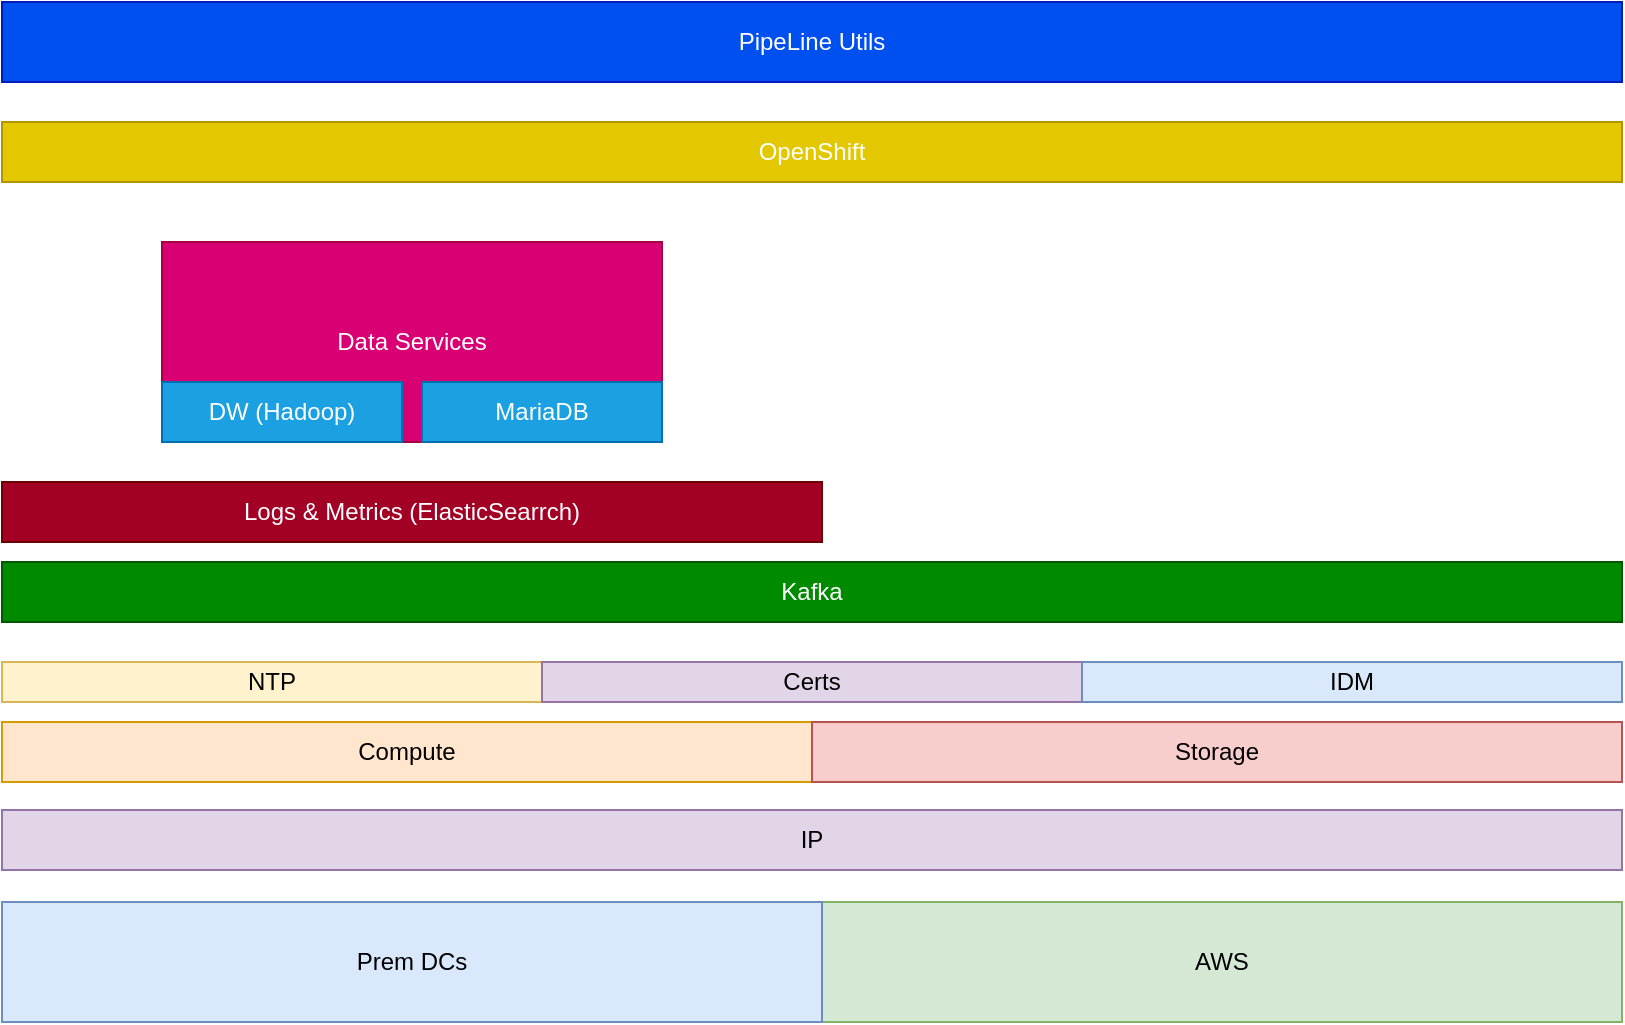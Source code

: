<mxfile version="12.7.9" type="github">
  <diagram id="1hvf30knHtHd0G60Kxaw" name="Page-1">
    <mxGraphModel dx="1049" dy="843" grid="1" gridSize="10" guides="1" tooltips="1" connect="1" arrows="1" fold="1" page="1" pageScale="1" pageWidth="1600" pageHeight="900" math="0" shadow="0">
      <root>
        <mxCell id="0" />
        <mxCell id="1" parent="0" />
        <mxCell id="hvVxMy97vC2q0iyTgO3b-6" value="OpenShift" style="rounded=0;whiteSpace=wrap;html=1;fillColor=#e3c800;strokeColor=#B09500;fontColor=#ffffff;" vertex="1" parent="1">
          <mxGeometry x="430" y="190" width="810" height="30" as="geometry" />
        </mxCell>
        <mxCell id="hvVxMy97vC2q0iyTgO3b-7" value="Kafka" style="rounded=0;whiteSpace=wrap;html=1;fillColor=#008a00;strokeColor=#005700;fontColor=#ffffff;" vertex="1" parent="1">
          <mxGeometry x="430" y="410" width="810" height="30" as="geometry" />
        </mxCell>
        <mxCell id="hvVxMy97vC2q0iyTgO3b-11" value="PipeLine Utils" style="rounded=0;whiteSpace=wrap;html=1;fillColor=#0050ef;strokeColor=#001DBC;fontColor=#ffffff;" vertex="1" parent="1">
          <mxGeometry x="430" y="130" width="810" height="40" as="geometry" />
        </mxCell>
        <mxCell id="hvVxMy97vC2q0iyTgO3b-12" value="Logs &amp;amp; Metrics (ElasticSearrch)" style="rounded=0;whiteSpace=wrap;html=1;fillColor=#a20025;strokeColor=#6F0000;fontColor=#ffffff;" vertex="1" parent="1">
          <mxGeometry x="430" y="370" width="410" height="30" as="geometry" />
        </mxCell>
        <mxCell id="hvVxMy97vC2q0iyTgO3b-19" value="" style="group" vertex="1" connectable="0" parent="1">
          <mxGeometry x="430" y="490" width="810" height="30" as="geometry" />
        </mxCell>
        <mxCell id="hvVxMy97vC2q0iyTgO3b-17" value="Compute" style="rounded=0;whiteSpace=wrap;html=1;fillColor=#ffe6cc;strokeColor=#d79b00;" vertex="1" parent="hvVxMy97vC2q0iyTgO3b-19">
          <mxGeometry width="405" height="30.0" as="geometry" />
        </mxCell>
        <mxCell id="hvVxMy97vC2q0iyTgO3b-18" value="Storage" style="rounded=0;whiteSpace=wrap;html=1;fillColor=#f8cecc;strokeColor=#b85450;" vertex="1" parent="hvVxMy97vC2q0iyTgO3b-19">
          <mxGeometry x="405" width="405" height="30.0" as="geometry" />
        </mxCell>
        <mxCell id="hvVxMy97vC2q0iyTgO3b-25" value="" style="group" vertex="1" connectable="0" parent="1">
          <mxGeometry x="430" y="460" width="810" height="20" as="geometry" />
        </mxCell>
        <mxCell id="hvVxMy97vC2q0iyTgO3b-21" value="NTP" style="rounded=0;whiteSpace=wrap;html=1;fillColor=#fff2cc;strokeColor=#d6b656;" vertex="1" parent="hvVxMy97vC2q0iyTgO3b-25">
          <mxGeometry width="270.005" height="20" as="geometry" />
        </mxCell>
        <mxCell id="hvVxMy97vC2q0iyTgO3b-22" value="Certs" style="rounded=0;whiteSpace=wrap;html=1;fillColor=#e1d5e7;strokeColor=#9673a6;" vertex="1" parent="hvVxMy97vC2q0iyTgO3b-25">
          <mxGeometry x="270.0" width="270.0" height="20" as="geometry" />
        </mxCell>
        <mxCell id="hvVxMy97vC2q0iyTgO3b-24" value="IDM" style="rounded=0;whiteSpace=wrap;html=1;fillColor=#dae8fc;strokeColor=#6c8ebf;" vertex="1" parent="hvVxMy97vC2q0iyTgO3b-25">
          <mxGeometry x="540.0" width="270.0" height="20" as="geometry" />
        </mxCell>
        <mxCell id="hvVxMy97vC2q0iyTgO3b-27" value="AWS" style="rounded=0;whiteSpace=wrap;html=1;fillColor=#d5e8d4;strokeColor=#82b366;" vertex="1" parent="1">
          <mxGeometry x="840" y="580" width="400" height="60" as="geometry" />
        </mxCell>
        <mxCell id="hvVxMy97vC2q0iyTgO3b-28" value="Prem DCs" style="rounded=0;whiteSpace=wrap;html=1;fillColor=#dae8fc;strokeColor=#6c8ebf;" vertex="1" parent="1">
          <mxGeometry x="430" y="580" width="410" height="60" as="geometry" />
        </mxCell>
        <mxCell id="hvVxMy97vC2q0iyTgO3b-29" value="IP" style="rounded=0;whiteSpace=wrap;html=1;fillColor=#e1d5e7;strokeColor=#9673a6;" vertex="1" parent="1">
          <mxGeometry x="430" y="534" width="810" height="30" as="geometry" />
        </mxCell>
        <mxCell id="hvVxMy97vC2q0iyTgO3b-31" value="" style="group" vertex="1" connectable="0" parent="1">
          <mxGeometry x="510" y="250" width="250" height="100" as="geometry" />
        </mxCell>
        <mxCell id="hvVxMy97vC2q0iyTgO3b-8" value="Data Services" style="rounded=0;whiteSpace=wrap;html=1;fillColor=#d80073;strokeColor=#A50040;fontColor=#ffffff;" vertex="1" parent="hvVxMy97vC2q0iyTgO3b-31">
          <mxGeometry width="250" height="100" as="geometry" />
        </mxCell>
        <mxCell id="hvVxMy97vC2q0iyTgO3b-9" value="DW (Hadoop)" style="rounded=0;whiteSpace=wrap;html=1;fillColor=#1ba1e2;strokeColor=#006EAF;fontColor=#ffffff;" vertex="1" parent="hvVxMy97vC2q0iyTgO3b-31">
          <mxGeometry y="70" width="120" height="30" as="geometry" />
        </mxCell>
        <mxCell id="hvVxMy97vC2q0iyTgO3b-10" value="MariaDB" style="rounded=0;whiteSpace=wrap;html=1;fillColor=#1ba1e2;strokeColor=#006EAF;fontColor=#ffffff;" vertex="1" parent="hvVxMy97vC2q0iyTgO3b-31">
          <mxGeometry x="130" y="70" width="120" height="30" as="geometry" />
        </mxCell>
      </root>
    </mxGraphModel>
  </diagram>
</mxfile>
